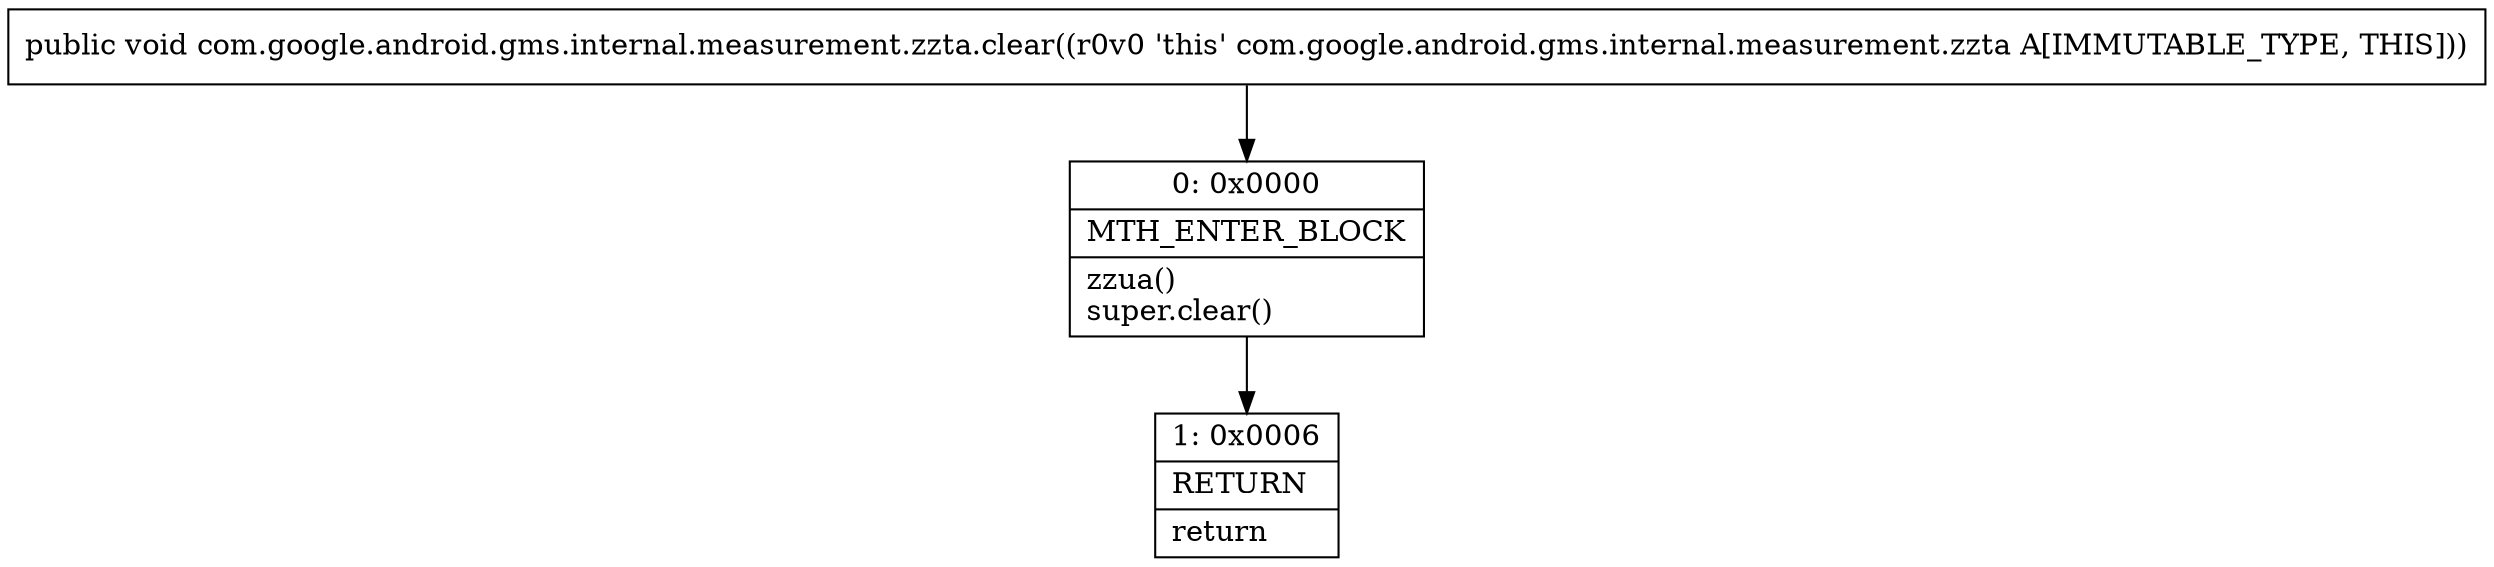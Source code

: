 digraph "CFG forcom.google.android.gms.internal.measurement.zzta.clear()V" {
Node_0 [shape=record,label="{0\:\ 0x0000|MTH_ENTER_BLOCK\l|zzua()\lsuper.clear()\l}"];
Node_1 [shape=record,label="{1\:\ 0x0006|RETURN\l|return\l}"];
MethodNode[shape=record,label="{public void com.google.android.gms.internal.measurement.zzta.clear((r0v0 'this' com.google.android.gms.internal.measurement.zzta A[IMMUTABLE_TYPE, THIS])) }"];
MethodNode -> Node_0;
Node_0 -> Node_1;
}

